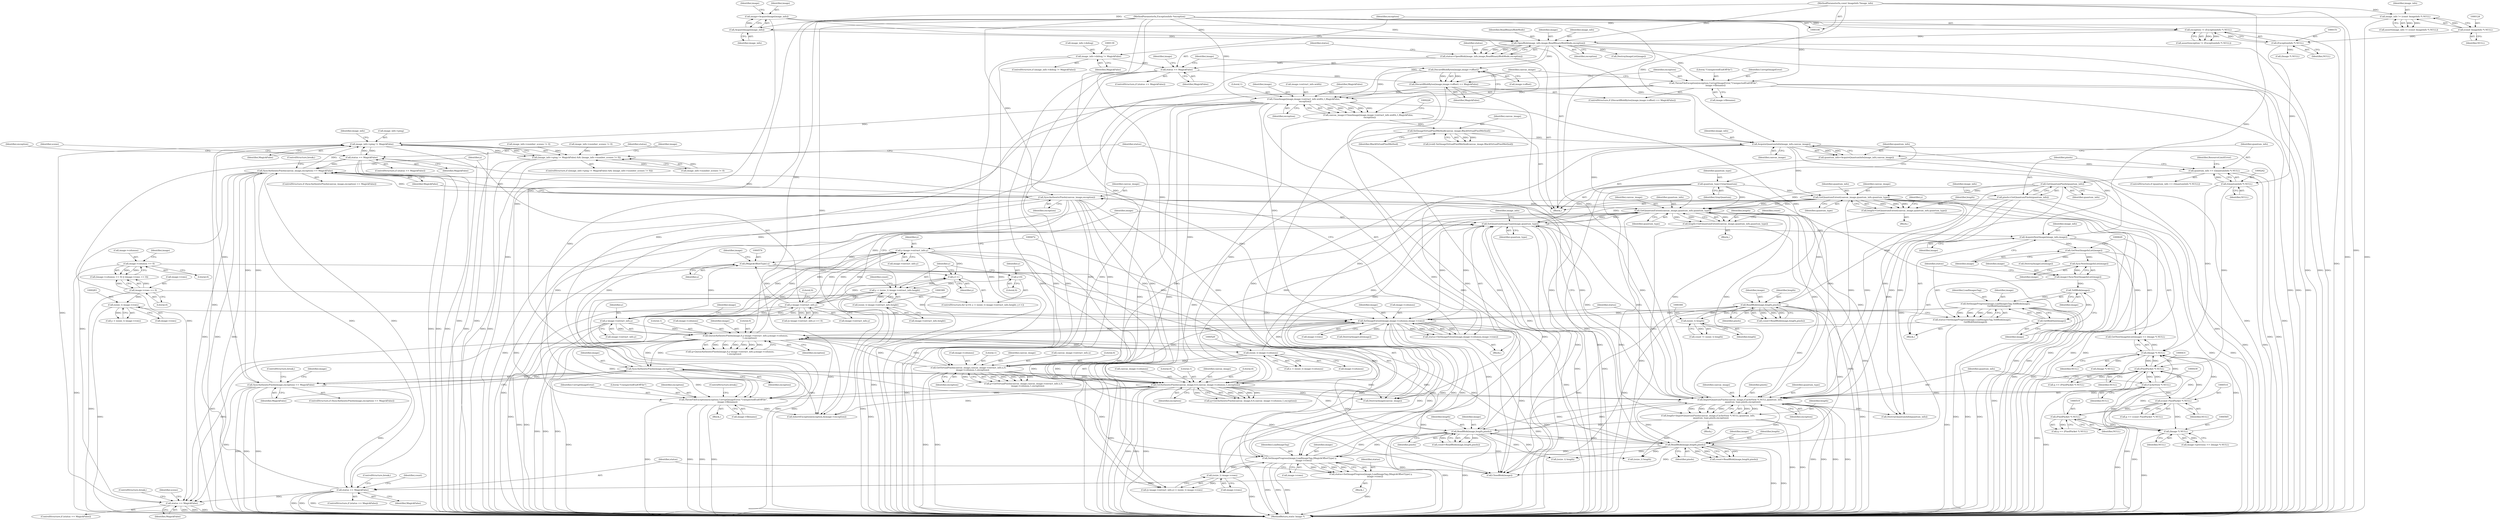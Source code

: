 digraph "0_ImageMagick_f6e9d0d9955e85bdd7540b251cd50d598dacc5e6_49@pointer" {
"1000316" [label="(Call,image_info->ping != MagickFalse)"];
"1000654" [label="(Call,status == MagickFalse)"];
"1000644" [label="(Call,status=SetImageProgress(image,LoadImagesTag,TellBlob(image),\n          GetBlobSize(image)))"];
"1000646" [label="(Call,SetImageProgress(image,LoadImagesTag,TellBlob(image),\n          GetBlobSize(image)))"];
"1000651" [label="(Call,GetBlobSize(image))"];
"1000649" [label="(Call,TellBlob(image))"];
"1000640" [label="(Call,image=SyncNextImageInList(image))"];
"1000642" [label="(Call,SyncNextImageInList(image))"];
"1000626" [label="(Call,GetNextImageInList(image))"];
"1000621" [label="(Call,AcquireNextImage(image_info,image))"];
"1000235" [label="(Call,AcquireQuantumInfo(image_info,canvas_image))"];
"1000180" [label="(Call,OpenBlob(image_info,image,ReadBinaryBlobMode,exception))"];
"1000161" [label="(Call,AcquireImage(image_info))"];
"1000121" [label="(Call,image_info != (const ImageInfo *) NULL)"];
"1000107" [label="(MethodParameterIn,const ImageInfo *image_info)"];
"1000123" [label="(Call,(const ImageInfo *) NULL)"];
"1000159" [label="(Call,image=AcquireImage(image_info))"];
"1000148" [label="(Call,exception != (ExceptionInfo *) NULL)"];
"1000108" [label="(MethodParameterIn,ExceptionInfo *exception)"];
"1000150" [label="(Call,(ExceptionInfo *) NULL)"];
"1000227" [label="(Call,SetImageVirtualPixelMethod(canvas_image,BlackVirtualPixelMethod))"];
"1000213" [label="(Call,canvas_image=CloneImage(image,image->extract_info.width,1,MagickFalse,\n    exception))"];
"1000215" [label="(Call,CloneImage(image,image->extract_info.width,1,MagickFalse,\n    exception))"];
"1000200" [label="(Call,DiscardBlobBytes(image,image->offset))"];
"1000199" [label="(Call,DiscardBlobBytes(image,image->offset) == MagickFalse)"];
"1000186" [label="(Call,status == MagickFalse)"];
"1000178" [label="(Call,status=OpenBlob(image_info,image,ReadBinaryBlobMode,exception))"];
"1000133" [label="(Call,image_info->debug != MagickFalse)"];
"1000206" [label="(Call,ThrowFileException(exception,CorruptImageError,\"UnexpectedEndOfFile\",\n      image->filename))"];
"1000590" [label="(Call,SetQuantumImageType(image,quantum_type))"];
"1000343" [label="(Call,SetImageExtent(image,image->columns,image->rows))"];
"1000292" [label="(Call,ReadBlob(image,length,pixels))"];
"1000299" [label="(Call,(ssize_t) length)"];
"1000270" [label="(Call,length=GetQuantumExtent(canvas_image,quantum_info,quantum_type))"];
"1000272" [label="(Call,GetQuantumExtent(canvas_image,quantum_info,quantum_type))"];
"1000249" [label="(Call,GetQuantumPixels(quantum_info))"];
"1000239" [label="(Call,quantum_info == (QuantumInfo *) NULL)"];
"1000233" [label="(Call,quantum_info=AcquireQuantumInfo(image_info,canvas_image))"];
"1000241" [label="(Call,(QuantumInfo *) NULL)"];
"1000230" [label="(Call,quantum_type=GrayQuantum)"];
"1000247" [label="(Call,pixels=GetQuantumPixels(quantum_info))"];
"1000165" [label="(Call,image->columns == 0)"];
"1000528" [label="(Call,(ssize_t) image->columns)"];
"1000494" [label="(Call,QueueAuthenticPixels(image,0,y-image->extract_info.y,image->columns,\n            1,exception))"];
"1000586" [label="(Call,ReadBlob(image,length,pixels))"];
"1000570" [label="(Call,SetImageProgress(image,LoadImageTag,(MagickOffsetType) y,\n            image->rows))"];
"1000554" [label="(Call,SyncAuthenticPixels(image,exception))"];
"1000378" [label="(Call,ReadBlob(image,length,pixels))"];
"1000370" [label="(Call,length=GetQuantumExtent(canvas_image,quantum_info,quantum_type))"];
"1000372" [label="(Call,GetQuantumExtent(canvas_image,quantum_info,quantum_type))"];
"1000479" [label="(Call,GetVirtualPixels(canvas_image,canvas_image->extract_info.x,0,\n            image->columns,1,exception))"];
"1000447" [label="(Call,SyncAuthenticPixels(canvas_image,exception))"];
"1000436" [label="(Call,ImportQuantumPixels(canvas_image,(CacheView *) NULL,quantum_info,\n        quantum_type,pixels,exception))"];
"1000418" [label="(Call,GetAuthenticPixels(canvas_image,0,0,canvas_image->columns,1,exception))"];
"1000408" [label="(Call,ThrowFileException(exception,CorruptImageError,\"UnexpectedEndOfFile\",\n            image->filename))"];
"1000438" [label="(Call,(CacheView *) NULL)"];
"1000430" [label="(Call,(PixelPacket *) NULL)"];
"1000628" [label="(Call,(Image *) NULL)"];
"1000518" [label="(Call,(PixelPacket *) NULL)"];
"1000513" [label="(Call,(const PixelPacket *) NULL)"];
"1000564" [label="(Call,(Image *) NULL)"];
"1000573" [label="(Call,(MagickOffsetType) y)"];
"1000464" [label="(Call,y-image->extract_info.y)"];
"1000455" [label="(Call,y-image->extract_info.y)"];
"1000386" [label="(Call,y < (ssize_t) image->extract_info.height)"];
"1000395" [label="(Call,y++)"];
"1000497" [label="(Call,y-image->extract_info.y)"];
"1000383" [label="(Call,y=0)"];
"1000388" [label="(Call,(ssize_t) image->extract_info.height)"];
"1000471" [label="(Call,(ssize_t) image->rows)"];
"1000434" [label="(Call,length=ImportQuantumPixels(canvas_image,(CacheView *) NULL,quantum_info,\n        quantum_type,pixels,exception))"];
"1000282" [label="(Call,(ssize_t) image->rows)"];
"1000170" [label="(Call,image->rows == 0)"];
"1000553" [label="(Call,SyncAuthenticPixels(image,exception) == MagickFalse)"];
"1000446" [label="(Call,SyncAuthenticPixels(canvas_image,exception) == MagickFalse)"];
"1000580" [label="(Call,status == MagickFalse)"];
"1000568" [label="(Call,status=SetImageProgress(image,LoadImageTag,(MagickOffsetType) y,\n            image->rows))"];
"1000352" [label="(Call,status == MagickFalse)"];
"1000341" [label="(Call,status=SetImageExtent(image,image->columns,image->rows))"];
"1000316" [label="(Call,image_info->ping != MagickFalse)"];
"1000315" [label="(Call,(image_info->ping != MagickFalse) && (image_info->number_scenes != 0))"];
"1000161" [label="(Call,AcquireImage(image_info))"];
"1000528" [label="(Call,(ssize_t) image->columns)"];
"1000170" [label="(Call,image->rows == 0)"];
"1000504" [label="(Call,image->columns)"];
"1000191" [label="(Identifier,image)"];
"1000560" [label="(Call,image->previous == (Image *) NULL)"];
"1000149" [label="(Identifier,exception)"];
"1000217" [label="(Call,image->extract_info.width)"];
"1000284" [label="(Call,image->rows)"];
"1000581" [label="(Identifier,status)"];
"1000343" [label="(Call,SetImageExtent(image,image->columns,image->rows))"];
"1000641" [label="(Identifier,image)"];
"1000180" [label="(Call,OpenBlob(image_info,image,ReadBinaryBlobMode,exception))"];
"1000397" [label="(Block,)"];
"1000444" [label="(Identifier,exception)"];
"1000297" [label="(Call,count != (ssize_t) length)"];
"1000436" [label="(Call,ImportQuantumPixels(canvas_image,(CacheView *) NULL,quantum_info,\n        quantum_type,pixels,exception))"];
"1000592" [label="(Identifier,quantum_type)"];
"1000409" [label="(Identifier,exception)"];
"1000198" [label="(ControlStructure,if (DiscardBlobBytes(image,image->offset) == MagickFalse))"];
"1000323" [label="(Identifier,image_info)"];
"1000316" [label="(Call,image_info->ping != MagickFalse)"];
"1000650" [label="(Identifier,image)"];
"1000625" [label="(Call,GetNextImageInList(image) == (Image *) NULL)"];
"1000150" [label="(Call,(ExceptionInfo *) NULL)"];
"1000384" [label="(Identifier,y)"];
"1000228" [label="(Identifier,canvas_image)"];
"1000419" [label="(Identifier,canvas_image)"];
"1000265" [label="(Block,)"];
"1000637" [label="(Call,(Image *) NULL)"];
"1000248" [label="(Identifier,pixels)"];
"1000620" [label="(Block,)"];
"1000373" [label="(Identifier,canvas_image)"];
"1000181" [label="(Identifier,image_info)"];
"1000591" [label="(Identifier,image)"];
"1000387" [label="(Identifier,y)"];
"1000507" [label="(Literal,1)"];
"1000645" [label="(Identifier,status)"];
"1000428" [label="(Call,q == (PixelPacket *) NULL)"];
"1000640" [label="(Call,image=SyncNextImageInList(image))"];
"1000375" [label="(Identifier,quantum_type)"];
"1000594" [label="(Call,image_info->number_scenes != 0)"];
"1000147" [label="(Call,assert(exception != (ExceptionInfo *) NULL))"];
"1000299" [label="(Call,(ssize_t) length)"];
"1000420" [label="(Literal,0)"];
"1000511" [label="(Call,p == (const PixelPacket *) NULL)"];
"1000445" [label="(ControlStructure,if (SyncAuthenticPixels(canvas_image,exception) == MagickFalse))"];
"1000237" [label="(Identifier,canvas_image)"];
"1000378" [label="(Call,ReadBlob(image,length,pixels))"];
"1000278" [label="(Identifier,y)"];
"1000570" [label="(Call,SetImageProgress(image,LoadImageTag,(MagickOffsetType) y,\n            image->rows))"];
"1000206" [label="(Call,ThrowFileException(exception,CorruptImageError,\"UnexpectedEndOfFile\",\n      image->filename))"];
"1000121" [label="(Call,image_info != (const ImageInfo *) NULL)"];
"1000479" [label="(Call,GetVirtualPixels(canvas_image,canvas_image->extract_info.x,0,\n            image->columns,1,exception))"];
"1000132" [label="(ControlStructure,if (image_info->debug != MagickFalse))"];
"1000497" [label="(Call,y-image->extract_info.y)"];
"1000572" [label="(Identifier,LoadImageTag)"];
"1000313" [label="(Block,)"];
"1000573" [label="(Call,(MagickOffsetType) y)"];
"1000380" [label="(Identifier,length)"];
"1000369" [label="(Block,)"];
"1000133" [label="(Call,image_info->debug != MagickFalse)"];
"1000491" [label="(Identifier,exception)"];
"1000577" [label="(Identifier,image)"];
"1000213" [label="(Call,canvas_image=CloneImage(image,image->extract_info.width,1,MagickFalse,\n    exception))"];
"1000137" [label="(Identifier,MagickFalse)"];
"1000227" [label="(Call,SetImageVirtualPixelMethod(canvas_image,BlackVirtualPixelMethod))"];
"1000642" [label="(Call,SyncNextImageInList(image))"];
"1000238" [label="(ControlStructure,if (quantum_info == (QuantumInfo *) NULL))"];
"1000381" [label="(Identifier,pixels)"];
"1000426" [label="(Identifier,exception)"];
"1000388" [label="(Call,(ssize_t) image->extract_info.height)"];
"1000448" [label="(Identifier,canvas_image)"];
"1000656" [label="(Identifier,MagickFalse)"];
"1000165" [label="(Call,image->columns == 0)"];
"1000590" [label="(Call,SetQuantumImageType(image,quantum_type))"];
"1000159" [label="(Call,image=AcquireImage(image_info))"];
"1000239" [label="(Call,quantum_info == (QuantumInfo *) NULL)"];
"1000555" [label="(Identifier,image)"];
"1000356" [label="(Call,InheritException(exception,&image->exception))"];
"1000567" [label="(Block,)"];
"1000183" [label="(Identifier,ReadBinaryBlobMode)"];
"1000651" [label="(Call,GetBlobSize(image))"];
"1000270" [label="(Call,length=GetQuantumExtent(canvas_image,quantum_info,quantum_type))"];
"1000495" [label="(Identifier,image)"];
"1000498" [label="(Identifier,y)"];
"1000202" [label="(Call,image->offset)"];
"1000583" [label="(ControlStructure,break;)"];
"1000315" [label="(Call,(image_info->ping != MagickFalse) && (image_info->number_scenes != 0))"];
"1000443" [label="(Identifier,pixels)"];
"1000463" [label="(Call,(y-image->extract_info.y) < (ssize_t) image->rows)"];
"1000354" [label="(Identifier,MagickFalse)"];
"1000216" [label="(Identifier,image)"];
"1000367" [label="(Identifier,scene)"];
"1000562" [label="(Identifier,image)"];
"1000626" [label="(Call,GetNextImageInList(image))"];
"1000623" [label="(Identifier,image)"];
"1000655" [label="(Identifier,status)"];
"1000430" [label="(Call,(PixelPacket *) NULL)"];
"1000617" [label="(Call,(ssize_t) length)"];
"1000376" [label="(Call,count=ReadBlob(image,length,pixels))"];
"1000649" [label="(Call,TellBlob(image))"];
"1000481" [label="(Call,canvas_image->extract_info.x)"];
"1000558" [label="(ControlStructure,break;)"];
"1000314" [label="(ControlStructure,if ((image_info->ping != MagickFalse) && (image_info->number_scenes != 0)))"];
"1000293" [label="(Identifier,image)"];
"1000224" [label="(Identifier,exception)"];
"1000584" [label="(Call,count=ReadBlob(image,length,pixels))"];
"1000486" [label="(Literal,0)"];
"1000435" [label="(Identifier,length)"];
"1000456" [label="(Identifier,y)"];
"1000404" [label="(Call,(ssize_t) length)"];
"1000422" [label="(Call,canvas_image->columns)"];
"1000407" [label="(Block,)"];
"1000207" [label="(Identifier,exception)"];
"1000441" [label="(Identifier,quantum_info)"];
"1000382" [label="(ControlStructure,for (y=0; y < (ssize_t) image->extract_info.height; y++))"];
"1000395" [label="(Call,y++)"];
"1000421" [label="(Literal,0)"];
"1000167" [label="(Identifier,image)"];
"1000440" [label="(Identifier,NULL)"];
"1000188" [label="(Identifier,MagickFalse)"];
"1000345" [label="(Call,image->columns)"];
"1000295" [label="(Identifier,pixels)"];
"1000477" [label="(Call,p=GetVirtualPixels(canvas_image,canvas_image->extract_info.x,0,\n            image->columns,1,exception))"];
"1000622" [label="(Identifier,image_info)"];
"1000415" [label="(ControlStructure,break;)"];
"1000653" [label="(ControlStructure,if (status == MagickFalse))"];
"1000199" [label="(Call,DiscardBlobBytes(image,image->offset) == MagickFalse)"];
"1000192" [label="(Call,DestroyImageList(image))"];
"1000396" [label="(Identifier,y)"];
"1000579" [label="(ControlStructure,if (status == MagickFalse))"];
"1000667" [label="(Call,DestroyQuantumInfo(quantum_info))"];
"1000185" [label="(ControlStructure,if (status == MagickFalse))"];
"1000652" [label="(Identifier,image)"];
"1000646" [label="(Call,SetImageProgress(image,LoadImagesTag,TellBlob(image),\n          GetBlobSize(image)))"];
"1000120" [label="(Call,assert(image_info != (const ImageInfo *) NULL))"];
"1000408" [label="(Call,ThrowFileException(exception,CorruptImageError,\"UnexpectedEndOfFile\",\n            image->filename))"];
"1000403" [label="(Identifier,count)"];
"1000582" [label="(Identifier,MagickFalse)"];
"1000416" [label="(Call,q=GetAuthenticPixels(canvas_image,0,0,canvas_image->columns,1,exception))"];
"1000320" [label="(Identifier,MagickFalse)"];
"1000520" [label="(Identifier,NULL)"];
"1000425" [label="(Literal,1)"];
"1000352" [label="(Call,status == MagickFalse)"];
"1000659" [label="(Identifier,scene)"];
"1000208" [label="(Identifier,CorruptImageError)"];
"1000499" [label="(Call,image->extract_info.y)"];
"1000329" [label="(Identifier,image)"];
"1000171" [label="(Call,image->rows)"];
"1000215" [label="(Call,CloneImage(image,image->extract_info.width,1,MagickFalse,\n    exception))"];
"1000230" [label="(Call,quantum_type=GrayQuantum)"];
"1000290" [label="(Call,count=ReadBlob(image,length,pixels))"];
"1000243" [label="(Identifier,NULL)"];
"1000585" [label="(Identifier,count)"];
"1000247" [label="(Call,pixels=GetQuantumPixels(quantum_info))"];
"1000249" [label="(Call,GetQuantumPixels(quantum_info))"];
"1000166" [label="(Call,image->columns)"];
"1000634" [label="(Call,DestroyImageList(image))"];
"1000492" [label="(Call,q=QueueAuthenticPixels(image,0,y-image->extract_info.y,image->columns,\n            1,exception))"];
"1000174" [label="(Literal,0)"];
"1000568" [label="(Call,status=SetImageProgress(image,LoadImageTag,(MagickOffsetType) y,\n            image->rows))"];
"1000689" [label="(MethodReturn,static Image *)"];
"1000628" [label="(Call,(Image *) NULL)"];
"1000225" [label="(Call,(void) SetImageVirtualPixelMethod(canvas_image,BlackVirtualPixelMethod))"];
"1000125" [label="(Identifier,NULL)"];
"1000552" [label="(ControlStructure,if (SyncAuthenticPixels(image,exception) == MagickFalse))"];
"1000442" [label="(Identifier,quantum_type)"];
"1000160" [label="(Identifier,image)"];
"1000496" [label="(Literal,0)"];
"1000195" [label="(Call,(Image *) NULL)"];
"1000234" [label="(Identifier,quantum_info)"];
"1000342" [label="(Identifier,status)"];
"1000182" [label="(Identifier,image)"];
"1000223" [label="(Identifier,MagickFalse)"];
"1000412" [label="(Call,image->filename)"];
"1000122" [label="(Identifier,image_info)"];
"1000487" [label="(Call,image->columns)"];
"1000490" [label="(Literal,1)"];
"1000351" [label="(ControlStructure,if (status == MagickFalse))"];
"1000179" [label="(Identifier,status)"];
"1000553" [label="(Call,SyncAuthenticPixels(image,exception) == MagickFalse)"];
"1000250" [label="(Identifier,quantum_info)"];
"1000580" [label="(Call,status == MagickFalse)"];
"1000621" [label="(Call,AcquireNextImage(image_info,image))"];
"1000557" [label="(Identifier,MagickFalse)"];
"1000513" [label="(Call,(const PixelPacket *) NULL)"];
"1000434" [label="(Call,length=ImportQuantumPixels(canvas_image,(CacheView *) NULL,quantum_info,\n        quantum_type,pixels,exception))"];
"1000214" [label="(Identifier,canvas_image)"];
"1000280" [label="(Call,y < (ssize_t) image->rows)"];
"1000241" [label="(Call,(QuantumInfo *) NULL)"];
"1000205" [label="(Identifier,MagickFalse)"];
"1000410" [label="(Identifier,CorruptImageError)"];
"1000454" [label="(Call,(y-image->extract_info.y) >= 0)"];
"1000240" [label="(Identifier,quantum_info)"];
"1000383" [label="(Call,y=0)"];
"1000530" [label="(Call,image->columns)"];
"1000109" [label="(Block,)"];
"1000187" [label="(Identifier,status)"];
"1000588" [label="(Identifier,length)"];
"1000148" [label="(Call,exception != (ExceptionInfo *) NULL)"];
"1000162" [label="(Identifier,image_info)"];
"1000184" [label="(Identifier,exception)"];
"1000437" [label="(Identifier,canvas_image)"];
"1000231" [label="(Identifier,quantum_type)"];
"1000596" [label="(Identifier,image_info)"];
"1000169" [label="(Literal,0)"];
"1000508" [label="(Identifier,exception)"];
"1000374" [label="(Identifier,quantum_info)"];
"1000233" [label="(Call,quantum_info=AcquireQuantumInfo(image_info,canvas_image))"];
"1000341" [label="(Call,status=SetImageExtent(image,image->columns,image->rows))"];
"1000301" [label="(Identifier,length)"];
"1000630" [label="(Identifier,NULL)"];
"1000455" [label="(Call,y-image->extract_info.y)"];
"1000450" [label="(Identifier,MagickFalse)"];
"1000451" [label="(ControlStructure,break;)"];
"1000473" [label="(Call,image->rows)"];
"1000321" [label="(Call,image_info->number_scenes != 0)"];
"1000282" [label="(Call,(ssize_t) image->rows)"];
"1000587" [label="(Identifier,image)"];
"1000294" [label="(Identifier,length)"];
"1000526" [label="(Call,x < (ssize_t) image->columns)"];
"1000566" [label="(Identifier,NULL)"];
"1000449" [label="(Identifier,exception)"];
"1000575" [label="(Identifier,y)"];
"1000471" [label="(Call,(ssize_t) image->rows)"];
"1000418" [label="(Call,GetAuthenticPixels(canvas_image,0,0,canvas_image->columns,1,exception))"];
"1000235" [label="(Call,AcquireQuantumInfo(image_info,canvas_image))"];
"1000186" [label="(Call,status == MagickFalse)"];
"1000107" [label="(MethodParameterIn,const ImageInfo *image_info)"];
"1000274" [label="(Identifier,quantum_info)"];
"1000232" [label="(Identifier,GrayQuantum)"];
"1000576" [label="(Call,image->rows)"];
"1000438" [label="(Call,(CacheView *) NULL)"];
"1000654" [label="(Call,status == MagickFalse)"];
"1000164" [label="(Call,(image->columns == 0) || (image->rows == 0))"];
"1000556" [label="(Identifier,exception)"];
"1000348" [label="(Call,image->rows)"];
"1000210" [label="(Call,image->filename)"];
"1000275" [label="(Identifier,quantum_type)"];
"1000229" [label="(Identifier,BlackVirtualPixelMethod)"];
"1000494" [label="(Call,QueueAuthenticPixels(image,0,y-image->extract_info.y,image->columns,\n            1,exception))"];
"1000554" [label="(Call,SyncAuthenticPixels(image,exception))"];
"1000273" [label="(Identifier,canvas_image)"];
"1000254" [label="(Identifier,image_info)"];
"1000357" [label="(Identifier,exception)"];
"1000201" [label="(Identifier,image)"];
"1000684" [label="(Call,CloseBlob(image))"];
"1000627" [label="(Identifier,image)"];
"1000446" [label="(Call,SyncAuthenticPixels(canvas_image,exception) == MagickFalse)"];
"1000657" [label="(ControlStructure,break;)"];
"1000586" [label="(Call,ReadBlob(image,length,pixels))"];
"1000465" [label="(Identifier,y)"];
"1000245" [label="(Identifier,ResourceLimitError)"];
"1000236" [label="(Identifier,image_info)"];
"1000372" [label="(Call,GetQuantumExtent(canvas_image,quantum_info,quantum_type))"];
"1000123" [label="(Call,(const ImageInfo *) NULL)"];
"1000647" [label="(Identifier,image)"];
"1000272" [label="(Call,GetQuantumExtent(canvas_image,quantum_info,quantum_type))"];
"1000271" [label="(Identifier,length)"];
"1000644" [label="(Call,status=SetImageProgress(image,LoadImagesTag,TellBlob(image),\n          GetBlobSize(image)))"];
"1000516" [label="(Call,q == (PixelPacket *) NULL)"];
"1000462" [label="(Literal,0)"];
"1000390" [label="(Call,image->extract_info.height)"];
"1000353" [label="(Identifier,status)"];
"1000200" [label="(Call,DiscardBlobBytes(image,image->offset))"];
"1000152" [label="(Identifier,NULL)"];
"1000317" [label="(Call,image_info->ping)"];
"1000643" [label="(Identifier,image)"];
"1000505" [label="(Identifier,image)"];
"1000209" [label="(Literal,\"UnexpectedEndOfFile\")"];
"1000457" [label="(Call,image->extract_info.y)"];
"1000680" [label="(Call,DestroyImage(canvas_image))"];
"1000464" [label="(Call,y-image->extract_info.y)"];
"1000370" [label="(Call,length=GetQuantumExtent(canvas_image,quantum_info,quantum_type))"];
"1000371" [label="(Identifier,length)"];
"1000363" [label="(Call,DestroyImageList(image))"];
"1000292" [label="(Call,ReadBlob(image,length,pixels))"];
"1000385" [label="(Literal,0)"];
"1000344" [label="(Identifier,image)"];
"1000377" [label="(Identifier,count)"];
"1000466" [label="(Call,image->extract_info.y)"];
"1000178" [label="(Call,status=OpenBlob(image_info,image,ReadBinaryBlobMode,exception))"];
"1000411" [label="(Literal,\"UnexpectedEndOfFile\")"];
"1000386" [label="(Call,y < (ssize_t) image->extract_info.height)"];
"1000252" [label="(Call,image_info->number_scenes != 0)"];
"1000447" [label="(Call,SyncAuthenticPixels(canvas_image,exception))"];
"1000108" [label="(MethodParameterIn,ExceptionInfo *exception)"];
"1000518" [label="(Call,(PixelPacket *) NULL)"];
"1000648" [label="(Identifier,LoadImagesTag)"];
"1000134" [label="(Call,image_info->debug)"];
"1000480" [label="(Identifier,canvas_image)"];
"1000564" [label="(Call,(Image *) NULL)"];
"1000379" [label="(Identifier,image)"];
"1000432" [label="(Identifier,NULL)"];
"1000569" [label="(Identifier,status)"];
"1000515" [label="(Identifier,NULL)"];
"1000589" [label="(Identifier,pixels)"];
"1000571" [label="(Identifier,image)"];
"1000172" [label="(Identifier,image)"];
"1000222" [label="(Literal,1)"];
"1000316" -> "1000315"  [label="AST: "];
"1000316" -> "1000320"  [label="CFG: "];
"1000317" -> "1000316"  [label="AST: "];
"1000320" -> "1000316"  [label="AST: "];
"1000323" -> "1000316"  [label="CFG: "];
"1000315" -> "1000316"  [label="CFG: "];
"1000316" -> "1000689"  [label="DDG: "];
"1000316" -> "1000689"  [label="DDG: "];
"1000316" -> "1000315"  [label="DDG: "];
"1000316" -> "1000315"  [label="DDG: "];
"1000654" -> "1000316"  [label="DDG: "];
"1000215" -> "1000316"  [label="DDG: "];
"1000553" -> "1000316"  [label="DDG: "];
"1000446" -> "1000316"  [label="DDG: "];
"1000580" -> "1000316"  [label="DDG: "];
"1000352" -> "1000316"  [label="DDG: "];
"1000316" -> "1000352"  [label="DDG: "];
"1000654" -> "1000653"  [label="AST: "];
"1000654" -> "1000656"  [label="CFG: "];
"1000655" -> "1000654"  [label="AST: "];
"1000656" -> "1000654"  [label="AST: "];
"1000657" -> "1000654"  [label="CFG: "];
"1000659" -> "1000654"  [label="CFG: "];
"1000654" -> "1000689"  [label="DDG: "];
"1000654" -> "1000689"  [label="DDG: "];
"1000654" -> "1000689"  [label="DDG: "];
"1000644" -> "1000654"  [label="DDG: "];
"1000553" -> "1000654"  [label="DDG: "];
"1000446" -> "1000654"  [label="DDG: "];
"1000580" -> "1000654"  [label="DDG: "];
"1000352" -> "1000654"  [label="DDG: "];
"1000644" -> "1000620"  [label="AST: "];
"1000644" -> "1000646"  [label="CFG: "];
"1000645" -> "1000644"  [label="AST: "];
"1000646" -> "1000644"  [label="AST: "];
"1000655" -> "1000644"  [label="CFG: "];
"1000644" -> "1000689"  [label="DDG: "];
"1000646" -> "1000644"  [label="DDG: "];
"1000646" -> "1000644"  [label="DDG: "];
"1000646" -> "1000644"  [label="DDG: "];
"1000646" -> "1000644"  [label="DDG: "];
"1000646" -> "1000651"  [label="CFG: "];
"1000647" -> "1000646"  [label="AST: "];
"1000648" -> "1000646"  [label="AST: "];
"1000649" -> "1000646"  [label="AST: "];
"1000651" -> "1000646"  [label="AST: "];
"1000646" -> "1000689"  [label="DDG: "];
"1000646" -> "1000689"  [label="DDG: "];
"1000646" -> "1000689"  [label="DDG: "];
"1000646" -> "1000343"  [label="DDG: "];
"1000651" -> "1000646"  [label="DDG: "];
"1000649" -> "1000646"  [label="DDG: "];
"1000646" -> "1000684"  [label="DDG: "];
"1000651" -> "1000652"  [label="CFG: "];
"1000652" -> "1000651"  [label="AST: "];
"1000649" -> "1000651"  [label="DDG: "];
"1000649" -> "1000650"  [label="CFG: "];
"1000650" -> "1000649"  [label="AST: "];
"1000652" -> "1000649"  [label="CFG: "];
"1000640" -> "1000649"  [label="DDG: "];
"1000640" -> "1000620"  [label="AST: "];
"1000640" -> "1000642"  [label="CFG: "];
"1000641" -> "1000640"  [label="AST: "];
"1000642" -> "1000640"  [label="AST: "];
"1000645" -> "1000640"  [label="CFG: "];
"1000640" -> "1000689"  [label="DDG: "];
"1000642" -> "1000640"  [label="DDG: "];
"1000642" -> "1000643"  [label="CFG: "];
"1000643" -> "1000642"  [label="AST: "];
"1000626" -> "1000642"  [label="DDG: "];
"1000626" -> "1000625"  [label="AST: "];
"1000626" -> "1000627"  [label="CFG: "];
"1000627" -> "1000626"  [label="AST: "];
"1000629" -> "1000626"  [label="CFG: "];
"1000626" -> "1000625"  [label="DDG: "];
"1000621" -> "1000626"  [label="DDG: "];
"1000626" -> "1000634"  [label="DDG: "];
"1000621" -> "1000620"  [label="AST: "];
"1000621" -> "1000623"  [label="CFG: "];
"1000622" -> "1000621"  [label="AST: "];
"1000623" -> "1000621"  [label="AST: "];
"1000627" -> "1000621"  [label="CFG: "];
"1000621" -> "1000689"  [label="DDG: "];
"1000621" -> "1000689"  [label="DDG: "];
"1000235" -> "1000621"  [label="DDG: "];
"1000107" -> "1000621"  [label="DDG: "];
"1000590" -> "1000621"  [label="DDG: "];
"1000235" -> "1000233"  [label="AST: "];
"1000235" -> "1000237"  [label="CFG: "];
"1000236" -> "1000235"  [label="AST: "];
"1000237" -> "1000235"  [label="AST: "];
"1000233" -> "1000235"  [label="CFG: "];
"1000235" -> "1000689"  [label="DDG: "];
"1000235" -> "1000689"  [label="DDG: "];
"1000235" -> "1000233"  [label="DDG: "];
"1000235" -> "1000233"  [label="DDG: "];
"1000180" -> "1000235"  [label="DDG: "];
"1000107" -> "1000235"  [label="DDG: "];
"1000227" -> "1000235"  [label="DDG: "];
"1000235" -> "1000272"  [label="DDG: "];
"1000235" -> "1000372"  [label="DDG: "];
"1000235" -> "1000418"  [label="DDG: "];
"1000235" -> "1000680"  [label="DDG: "];
"1000180" -> "1000178"  [label="AST: "];
"1000180" -> "1000184"  [label="CFG: "];
"1000181" -> "1000180"  [label="AST: "];
"1000182" -> "1000180"  [label="AST: "];
"1000183" -> "1000180"  [label="AST: "];
"1000184" -> "1000180"  [label="AST: "];
"1000178" -> "1000180"  [label="CFG: "];
"1000180" -> "1000689"  [label="DDG: "];
"1000180" -> "1000689"  [label="DDG: "];
"1000180" -> "1000689"  [label="DDG: "];
"1000180" -> "1000178"  [label="DDG: "];
"1000180" -> "1000178"  [label="DDG: "];
"1000180" -> "1000178"  [label="DDG: "];
"1000180" -> "1000178"  [label="DDG: "];
"1000161" -> "1000180"  [label="DDG: "];
"1000107" -> "1000180"  [label="DDG: "];
"1000159" -> "1000180"  [label="DDG: "];
"1000148" -> "1000180"  [label="DDG: "];
"1000108" -> "1000180"  [label="DDG: "];
"1000180" -> "1000192"  [label="DDG: "];
"1000180" -> "1000200"  [label="DDG: "];
"1000180" -> "1000206"  [label="DDG: "];
"1000180" -> "1000215"  [label="DDG: "];
"1000161" -> "1000159"  [label="AST: "];
"1000161" -> "1000162"  [label="CFG: "];
"1000162" -> "1000161"  [label="AST: "];
"1000159" -> "1000161"  [label="CFG: "];
"1000161" -> "1000159"  [label="DDG: "];
"1000121" -> "1000161"  [label="DDG: "];
"1000107" -> "1000161"  [label="DDG: "];
"1000121" -> "1000120"  [label="AST: "];
"1000121" -> "1000123"  [label="CFG: "];
"1000122" -> "1000121"  [label="AST: "];
"1000123" -> "1000121"  [label="AST: "];
"1000120" -> "1000121"  [label="CFG: "];
"1000121" -> "1000689"  [label="DDG: "];
"1000121" -> "1000120"  [label="DDG: "];
"1000121" -> "1000120"  [label="DDG: "];
"1000107" -> "1000121"  [label="DDG: "];
"1000123" -> "1000121"  [label="DDG: "];
"1000107" -> "1000106"  [label="AST: "];
"1000107" -> "1000689"  [label="DDG: "];
"1000123" -> "1000125"  [label="CFG: "];
"1000124" -> "1000123"  [label="AST: "];
"1000125" -> "1000123"  [label="AST: "];
"1000123" -> "1000150"  [label="DDG: "];
"1000159" -> "1000109"  [label="AST: "];
"1000160" -> "1000159"  [label="AST: "];
"1000167" -> "1000159"  [label="CFG: "];
"1000159" -> "1000689"  [label="DDG: "];
"1000148" -> "1000147"  [label="AST: "];
"1000148" -> "1000150"  [label="CFG: "];
"1000149" -> "1000148"  [label="AST: "];
"1000150" -> "1000148"  [label="AST: "];
"1000147" -> "1000148"  [label="CFG: "];
"1000148" -> "1000689"  [label="DDG: "];
"1000148" -> "1000147"  [label="DDG: "];
"1000148" -> "1000147"  [label="DDG: "];
"1000108" -> "1000148"  [label="DDG: "];
"1000150" -> "1000148"  [label="DDG: "];
"1000108" -> "1000106"  [label="AST: "];
"1000108" -> "1000689"  [label="DDG: "];
"1000108" -> "1000206"  [label="DDG: "];
"1000108" -> "1000215"  [label="DDG: "];
"1000108" -> "1000356"  [label="DDG: "];
"1000108" -> "1000408"  [label="DDG: "];
"1000108" -> "1000418"  [label="DDG: "];
"1000108" -> "1000436"  [label="DDG: "];
"1000108" -> "1000447"  [label="DDG: "];
"1000108" -> "1000479"  [label="DDG: "];
"1000108" -> "1000494"  [label="DDG: "];
"1000108" -> "1000554"  [label="DDG: "];
"1000150" -> "1000152"  [label="CFG: "];
"1000151" -> "1000150"  [label="AST: "];
"1000152" -> "1000150"  [label="AST: "];
"1000150" -> "1000195"  [label="DDG: "];
"1000150" -> "1000241"  [label="DDG: "];
"1000227" -> "1000225"  [label="AST: "];
"1000227" -> "1000229"  [label="CFG: "];
"1000228" -> "1000227"  [label="AST: "];
"1000229" -> "1000227"  [label="AST: "];
"1000225" -> "1000227"  [label="CFG: "];
"1000227" -> "1000689"  [label="DDG: "];
"1000227" -> "1000225"  [label="DDG: "];
"1000227" -> "1000225"  [label="DDG: "];
"1000213" -> "1000227"  [label="DDG: "];
"1000213" -> "1000109"  [label="AST: "];
"1000213" -> "1000215"  [label="CFG: "];
"1000214" -> "1000213"  [label="AST: "];
"1000215" -> "1000213"  [label="AST: "];
"1000226" -> "1000213"  [label="CFG: "];
"1000213" -> "1000689"  [label="DDG: "];
"1000215" -> "1000213"  [label="DDG: "];
"1000215" -> "1000213"  [label="DDG: "];
"1000215" -> "1000213"  [label="DDG: "];
"1000215" -> "1000213"  [label="DDG: "];
"1000215" -> "1000213"  [label="DDG: "];
"1000215" -> "1000224"  [label="CFG: "];
"1000216" -> "1000215"  [label="AST: "];
"1000217" -> "1000215"  [label="AST: "];
"1000222" -> "1000215"  [label="AST: "];
"1000223" -> "1000215"  [label="AST: "];
"1000224" -> "1000215"  [label="AST: "];
"1000215" -> "1000689"  [label="DDG: "];
"1000215" -> "1000689"  [label="DDG: "];
"1000200" -> "1000215"  [label="DDG: "];
"1000199" -> "1000215"  [label="DDG: "];
"1000206" -> "1000215"  [label="DDG: "];
"1000215" -> "1000292"  [label="DDG: "];
"1000215" -> "1000343"  [label="DDG: "];
"1000215" -> "1000356"  [label="DDG: "];
"1000215" -> "1000408"  [label="DDG: "];
"1000215" -> "1000418"  [label="DDG: "];
"1000215" -> "1000684"  [label="DDG: "];
"1000200" -> "1000199"  [label="AST: "];
"1000200" -> "1000202"  [label="CFG: "];
"1000201" -> "1000200"  [label="AST: "];
"1000202" -> "1000200"  [label="AST: "];
"1000205" -> "1000200"  [label="CFG: "];
"1000200" -> "1000689"  [label="DDG: "];
"1000200" -> "1000199"  [label="DDG: "];
"1000200" -> "1000199"  [label="DDG: "];
"1000199" -> "1000198"  [label="AST: "];
"1000199" -> "1000205"  [label="CFG: "];
"1000205" -> "1000199"  [label="AST: "];
"1000207" -> "1000199"  [label="CFG: "];
"1000214" -> "1000199"  [label="CFG: "];
"1000199" -> "1000689"  [label="DDG: "];
"1000199" -> "1000689"  [label="DDG: "];
"1000186" -> "1000199"  [label="DDG: "];
"1000186" -> "1000185"  [label="AST: "];
"1000186" -> "1000188"  [label="CFG: "];
"1000187" -> "1000186"  [label="AST: "];
"1000188" -> "1000186"  [label="AST: "];
"1000191" -> "1000186"  [label="CFG: "];
"1000201" -> "1000186"  [label="CFG: "];
"1000186" -> "1000689"  [label="DDG: "];
"1000186" -> "1000689"  [label="DDG: "];
"1000186" -> "1000689"  [label="DDG: "];
"1000178" -> "1000186"  [label="DDG: "];
"1000133" -> "1000186"  [label="DDG: "];
"1000178" -> "1000109"  [label="AST: "];
"1000179" -> "1000178"  [label="AST: "];
"1000187" -> "1000178"  [label="CFG: "];
"1000178" -> "1000689"  [label="DDG: "];
"1000133" -> "1000132"  [label="AST: "];
"1000133" -> "1000137"  [label="CFG: "];
"1000134" -> "1000133"  [label="AST: "];
"1000137" -> "1000133"  [label="AST: "];
"1000139" -> "1000133"  [label="CFG: "];
"1000149" -> "1000133"  [label="CFG: "];
"1000133" -> "1000689"  [label="DDG: "];
"1000133" -> "1000689"  [label="DDG: "];
"1000206" -> "1000198"  [label="AST: "];
"1000206" -> "1000210"  [label="CFG: "];
"1000207" -> "1000206"  [label="AST: "];
"1000208" -> "1000206"  [label="AST: "];
"1000209" -> "1000206"  [label="AST: "];
"1000210" -> "1000206"  [label="AST: "];
"1000214" -> "1000206"  [label="CFG: "];
"1000206" -> "1000689"  [label="DDG: "];
"1000206" -> "1000689"  [label="DDG: "];
"1000206" -> "1000689"  [label="DDG: "];
"1000206" -> "1000408"  [label="DDG: "];
"1000206" -> "1000408"  [label="DDG: "];
"1000590" -> "1000313"  [label="AST: "];
"1000590" -> "1000592"  [label="CFG: "];
"1000591" -> "1000590"  [label="AST: "];
"1000592" -> "1000590"  [label="AST: "];
"1000596" -> "1000590"  [label="CFG: "];
"1000590" -> "1000689"  [label="DDG: "];
"1000590" -> "1000689"  [label="DDG: "];
"1000590" -> "1000343"  [label="DDG: "];
"1000590" -> "1000372"  [label="DDG: "];
"1000590" -> "1000436"  [label="DDG: "];
"1000343" -> "1000590"  [label="DDG: "];
"1000570" -> "1000590"  [label="DDG: "];
"1000554" -> "1000590"  [label="DDG: "];
"1000586" -> "1000590"  [label="DDG: "];
"1000494" -> "1000590"  [label="DDG: "];
"1000378" -> "1000590"  [label="DDG: "];
"1000436" -> "1000590"  [label="DDG: "];
"1000372" -> "1000590"  [label="DDG: "];
"1000272" -> "1000590"  [label="DDG: "];
"1000230" -> "1000590"  [label="DDG: "];
"1000590" -> "1000684"  [label="DDG: "];
"1000343" -> "1000341"  [label="AST: "];
"1000343" -> "1000348"  [label="CFG: "];
"1000344" -> "1000343"  [label="AST: "];
"1000345" -> "1000343"  [label="AST: "];
"1000348" -> "1000343"  [label="AST: "];
"1000341" -> "1000343"  [label="CFG: "];
"1000343" -> "1000689"  [label="DDG: "];
"1000343" -> "1000689"  [label="DDG: "];
"1000343" -> "1000341"  [label="DDG: "];
"1000343" -> "1000341"  [label="DDG: "];
"1000343" -> "1000341"  [label="DDG: "];
"1000292" -> "1000343"  [label="DDG: "];
"1000165" -> "1000343"  [label="DDG: "];
"1000528" -> "1000343"  [label="DDG: "];
"1000494" -> "1000343"  [label="DDG: "];
"1000282" -> "1000343"  [label="DDG: "];
"1000471" -> "1000343"  [label="DDG: "];
"1000570" -> "1000343"  [label="DDG: "];
"1000170" -> "1000343"  [label="DDG: "];
"1000343" -> "1000363"  [label="DDG: "];
"1000343" -> "1000378"  [label="DDG: "];
"1000343" -> "1000471"  [label="DDG: "];
"1000343" -> "1000479"  [label="DDG: "];
"1000343" -> "1000494"  [label="DDG: "];
"1000343" -> "1000570"  [label="DDG: "];
"1000343" -> "1000570"  [label="DDG: "];
"1000343" -> "1000586"  [label="DDG: "];
"1000343" -> "1000684"  [label="DDG: "];
"1000292" -> "1000290"  [label="AST: "];
"1000292" -> "1000295"  [label="CFG: "];
"1000293" -> "1000292"  [label="AST: "];
"1000294" -> "1000292"  [label="AST: "];
"1000295" -> "1000292"  [label="AST: "];
"1000290" -> "1000292"  [label="CFG: "];
"1000292" -> "1000689"  [label="DDG: "];
"1000292" -> "1000290"  [label="DDG: "];
"1000292" -> "1000290"  [label="DDG: "];
"1000292" -> "1000290"  [label="DDG: "];
"1000299" -> "1000292"  [label="DDG: "];
"1000270" -> "1000292"  [label="DDG: "];
"1000247" -> "1000292"  [label="DDG: "];
"1000292" -> "1000299"  [label="DDG: "];
"1000292" -> "1000378"  [label="DDG: "];
"1000292" -> "1000436"  [label="DDG: "];
"1000292" -> "1000684"  [label="DDG: "];
"1000299" -> "1000297"  [label="AST: "];
"1000299" -> "1000301"  [label="CFG: "];
"1000300" -> "1000299"  [label="AST: "];
"1000301" -> "1000299"  [label="AST: "];
"1000297" -> "1000299"  [label="CFG: "];
"1000299" -> "1000297"  [label="DDG: "];
"1000270" -> "1000265"  [label="AST: "];
"1000270" -> "1000272"  [label="CFG: "];
"1000271" -> "1000270"  [label="AST: "];
"1000272" -> "1000270"  [label="AST: "];
"1000278" -> "1000270"  [label="CFG: "];
"1000270" -> "1000689"  [label="DDG: "];
"1000272" -> "1000270"  [label="DDG: "];
"1000272" -> "1000270"  [label="DDG: "];
"1000272" -> "1000270"  [label="DDG: "];
"1000272" -> "1000275"  [label="CFG: "];
"1000273" -> "1000272"  [label="AST: "];
"1000274" -> "1000272"  [label="AST: "];
"1000275" -> "1000272"  [label="AST: "];
"1000272" -> "1000689"  [label="DDG: "];
"1000272" -> "1000689"  [label="DDG: "];
"1000272" -> "1000689"  [label="DDG: "];
"1000249" -> "1000272"  [label="DDG: "];
"1000230" -> "1000272"  [label="DDG: "];
"1000272" -> "1000372"  [label="DDG: "];
"1000272" -> "1000372"  [label="DDG: "];
"1000272" -> "1000372"  [label="DDG: "];
"1000272" -> "1000418"  [label="DDG: "];
"1000272" -> "1000436"  [label="DDG: "];
"1000272" -> "1000436"  [label="DDG: "];
"1000272" -> "1000667"  [label="DDG: "];
"1000272" -> "1000680"  [label="DDG: "];
"1000249" -> "1000247"  [label="AST: "];
"1000249" -> "1000250"  [label="CFG: "];
"1000250" -> "1000249"  [label="AST: "];
"1000247" -> "1000249"  [label="CFG: "];
"1000249" -> "1000689"  [label="DDG: "];
"1000249" -> "1000247"  [label="DDG: "];
"1000239" -> "1000249"  [label="DDG: "];
"1000249" -> "1000372"  [label="DDG: "];
"1000249" -> "1000436"  [label="DDG: "];
"1000249" -> "1000667"  [label="DDG: "];
"1000239" -> "1000238"  [label="AST: "];
"1000239" -> "1000241"  [label="CFG: "];
"1000240" -> "1000239"  [label="AST: "];
"1000241" -> "1000239"  [label="AST: "];
"1000245" -> "1000239"  [label="CFG: "];
"1000248" -> "1000239"  [label="CFG: "];
"1000239" -> "1000689"  [label="DDG: "];
"1000239" -> "1000689"  [label="DDG: "];
"1000233" -> "1000239"  [label="DDG: "];
"1000241" -> "1000239"  [label="DDG: "];
"1000233" -> "1000109"  [label="AST: "];
"1000234" -> "1000233"  [label="AST: "];
"1000240" -> "1000233"  [label="CFG: "];
"1000233" -> "1000689"  [label="DDG: "];
"1000241" -> "1000243"  [label="CFG: "];
"1000242" -> "1000241"  [label="AST: "];
"1000243" -> "1000241"  [label="AST: "];
"1000241" -> "1000689"  [label="DDG: "];
"1000241" -> "1000430"  [label="DDG: "];
"1000241" -> "1000628"  [label="DDG: "];
"1000230" -> "1000109"  [label="AST: "];
"1000230" -> "1000232"  [label="CFG: "];
"1000231" -> "1000230"  [label="AST: "];
"1000232" -> "1000230"  [label="AST: "];
"1000234" -> "1000230"  [label="CFG: "];
"1000230" -> "1000689"  [label="DDG: "];
"1000230" -> "1000689"  [label="DDG: "];
"1000230" -> "1000372"  [label="DDG: "];
"1000230" -> "1000436"  [label="DDG: "];
"1000247" -> "1000109"  [label="AST: "];
"1000248" -> "1000247"  [label="AST: "];
"1000254" -> "1000247"  [label="CFG: "];
"1000247" -> "1000689"  [label="DDG: "];
"1000247" -> "1000689"  [label="DDG: "];
"1000247" -> "1000378"  [label="DDG: "];
"1000247" -> "1000436"  [label="DDG: "];
"1000165" -> "1000164"  [label="AST: "];
"1000165" -> "1000169"  [label="CFG: "];
"1000166" -> "1000165"  [label="AST: "];
"1000169" -> "1000165"  [label="AST: "];
"1000172" -> "1000165"  [label="CFG: "];
"1000164" -> "1000165"  [label="CFG: "];
"1000165" -> "1000689"  [label="DDG: "];
"1000165" -> "1000164"  [label="DDG: "];
"1000165" -> "1000164"  [label="DDG: "];
"1000528" -> "1000526"  [label="AST: "];
"1000528" -> "1000530"  [label="CFG: "];
"1000529" -> "1000528"  [label="AST: "];
"1000530" -> "1000528"  [label="AST: "];
"1000526" -> "1000528"  [label="CFG: "];
"1000528" -> "1000689"  [label="DDG: "];
"1000528" -> "1000479"  [label="DDG: "];
"1000528" -> "1000526"  [label="DDG: "];
"1000494" -> "1000528"  [label="DDG: "];
"1000494" -> "1000492"  [label="AST: "];
"1000494" -> "1000508"  [label="CFG: "];
"1000495" -> "1000494"  [label="AST: "];
"1000496" -> "1000494"  [label="AST: "];
"1000497" -> "1000494"  [label="AST: "];
"1000504" -> "1000494"  [label="AST: "];
"1000507" -> "1000494"  [label="AST: "];
"1000508" -> "1000494"  [label="AST: "];
"1000492" -> "1000494"  [label="CFG: "];
"1000494" -> "1000689"  [label="DDG: "];
"1000494" -> "1000689"  [label="DDG: "];
"1000494" -> "1000689"  [label="DDG: "];
"1000494" -> "1000356"  [label="DDG: "];
"1000494" -> "1000408"  [label="DDG: "];
"1000494" -> "1000418"  [label="DDG: "];
"1000494" -> "1000492"  [label="DDG: "];
"1000494" -> "1000492"  [label="DDG: "];
"1000494" -> "1000492"  [label="DDG: "];
"1000494" -> "1000492"  [label="DDG: "];
"1000494" -> "1000492"  [label="DDG: "];
"1000494" -> "1000492"  [label="DDG: "];
"1000586" -> "1000494"  [label="DDG: "];
"1000378" -> "1000494"  [label="DDG: "];
"1000497" -> "1000494"  [label="DDG: "];
"1000497" -> "1000494"  [label="DDG: "];
"1000479" -> "1000494"  [label="DDG: "];
"1000479" -> "1000494"  [label="DDG: "];
"1000494" -> "1000554"  [label="DDG: "];
"1000494" -> "1000554"  [label="DDG: "];
"1000494" -> "1000684"  [label="DDG: "];
"1000586" -> "1000584"  [label="AST: "];
"1000586" -> "1000589"  [label="CFG: "];
"1000587" -> "1000586"  [label="AST: "];
"1000588" -> "1000586"  [label="AST: "];
"1000589" -> "1000586"  [label="AST: "];
"1000584" -> "1000586"  [label="CFG: "];
"1000586" -> "1000689"  [label="DDG: "];
"1000586" -> "1000689"  [label="DDG: "];
"1000586" -> "1000378"  [label="DDG: "];
"1000586" -> "1000404"  [label="DDG: "];
"1000586" -> "1000436"  [label="DDG: "];
"1000586" -> "1000570"  [label="DDG: "];
"1000586" -> "1000584"  [label="DDG: "];
"1000586" -> "1000584"  [label="DDG: "];
"1000586" -> "1000584"  [label="DDG: "];
"1000570" -> "1000586"  [label="DDG: "];
"1000554" -> "1000586"  [label="DDG: "];
"1000378" -> "1000586"  [label="DDG: "];
"1000434" -> "1000586"  [label="DDG: "];
"1000436" -> "1000586"  [label="DDG: "];
"1000586" -> "1000617"  [label="DDG: "];
"1000586" -> "1000684"  [label="DDG: "];
"1000570" -> "1000568"  [label="AST: "];
"1000570" -> "1000576"  [label="CFG: "];
"1000571" -> "1000570"  [label="AST: "];
"1000572" -> "1000570"  [label="AST: "];
"1000573" -> "1000570"  [label="AST: "];
"1000576" -> "1000570"  [label="AST: "];
"1000568" -> "1000570"  [label="CFG: "];
"1000570" -> "1000689"  [label="DDG: "];
"1000570" -> "1000689"  [label="DDG: "];
"1000570" -> "1000689"  [label="DDG: "];
"1000570" -> "1000471"  [label="DDG: "];
"1000570" -> "1000568"  [label="DDG: "];
"1000570" -> "1000568"  [label="DDG: "];
"1000570" -> "1000568"  [label="DDG: "];
"1000570" -> "1000568"  [label="DDG: "];
"1000554" -> "1000570"  [label="DDG: "];
"1000378" -> "1000570"  [label="DDG: "];
"1000573" -> "1000570"  [label="DDG: "];
"1000471" -> "1000570"  [label="DDG: "];
"1000570" -> "1000684"  [label="DDG: "];
"1000554" -> "1000553"  [label="AST: "];
"1000554" -> "1000556"  [label="CFG: "];
"1000555" -> "1000554"  [label="AST: "];
"1000556" -> "1000554"  [label="AST: "];
"1000557" -> "1000554"  [label="CFG: "];
"1000554" -> "1000689"  [label="DDG: "];
"1000554" -> "1000356"  [label="DDG: "];
"1000554" -> "1000408"  [label="DDG: "];
"1000554" -> "1000418"  [label="DDG: "];
"1000554" -> "1000553"  [label="DDG: "];
"1000554" -> "1000553"  [label="DDG: "];
"1000554" -> "1000684"  [label="DDG: "];
"1000378" -> "1000376"  [label="AST: "];
"1000378" -> "1000381"  [label="CFG: "];
"1000379" -> "1000378"  [label="AST: "];
"1000380" -> "1000378"  [label="AST: "];
"1000381" -> "1000378"  [label="AST: "];
"1000376" -> "1000378"  [label="CFG: "];
"1000378" -> "1000689"  [label="DDG: "];
"1000378" -> "1000689"  [label="DDG: "];
"1000378" -> "1000376"  [label="DDG: "];
"1000378" -> "1000376"  [label="DDG: "];
"1000378" -> "1000376"  [label="DDG: "];
"1000370" -> "1000378"  [label="DDG: "];
"1000436" -> "1000378"  [label="DDG: "];
"1000378" -> "1000404"  [label="DDG: "];
"1000378" -> "1000436"  [label="DDG: "];
"1000378" -> "1000617"  [label="DDG: "];
"1000378" -> "1000684"  [label="DDG: "];
"1000370" -> "1000369"  [label="AST: "];
"1000370" -> "1000372"  [label="CFG: "];
"1000371" -> "1000370"  [label="AST: "];
"1000372" -> "1000370"  [label="AST: "];
"1000377" -> "1000370"  [label="CFG: "];
"1000370" -> "1000689"  [label="DDG: "];
"1000372" -> "1000370"  [label="DDG: "];
"1000372" -> "1000370"  [label="DDG: "];
"1000372" -> "1000370"  [label="DDG: "];
"1000372" -> "1000375"  [label="CFG: "];
"1000373" -> "1000372"  [label="AST: "];
"1000374" -> "1000372"  [label="AST: "];
"1000375" -> "1000372"  [label="AST: "];
"1000372" -> "1000689"  [label="DDG: "];
"1000372" -> "1000689"  [label="DDG: "];
"1000372" -> "1000689"  [label="DDG: "];
"1000479" -> "1000372"  [label="DDG: "];
"1000447" -> "1000372"  [label="DDG: "];
"1000418" -> "1000372"  [label="DDG: "];
"1000436" -> "1000372"  [label="DDG: "];
"1000372" -> "1000418"  [label="DDG: "];
"1000372" -> "1000436"  [label="DDG: "];
"1000372" -> "1000436"  [label="DDG: "];
"1000372" -> "1000667"  [label="DDG: "];
"1000372" -> "1000680"  [label="DDG: "];
"1000479" -> "1000477"  [label="AST: "];
"1000479" -> "1000491"  [label="CFG: "];
"1000480" -> "1000479"  [label="AST: "];
"1000481" -> "1000479"  [label="AST: "];
"1000486" -> "1000479"  [label="AST: "];
"1000487" -> "1000479"  [label="AST: "];
"1000490" -> "1000479"  [label="AST: "];
"1000491" -> "1000479"  [label="AST: "];
"1000477" -> "1000479"  [label="CFG: "];
"1000479" -> "1000689"  [label="DDG: "];
"1000479" -> "1000689"  [label="DDG: "];
"1000479" -> "1000418"  [label="DDG: "];
"1000479" -> "1000477"  [label="DDG: "];
"1000479" -> "1000477"  [label="DDG: "];
"1000479" -> "1000477"  [label="DDG: "];
"1000479" -> "1000477"  [label="DDG: "];
"1000479" -> "1000477"  [label="DDG: "];
"1000479" -> "1000477"  [label="DDG: "];
"1000447" -> "1000479"  [label="DDG: "];
"1000447" -> "1000479"  [label="DDG: "];
"1000479" -> "1000680"  [label="DDG: "];
"1000447" -> "1000446"  [label="AST: "];
"1000447" -> "1000449"  [label="CFG: "];
"1000448" -> "1000447"  [label="AST: "];
"1000449" -> "1000447"  [label="AST: "];
"1000450" -> "1000447"  [label="CFG: "];
"1000447" -> "1000689"  [label="DDG: "];
"1000447" -> "1000689"  [label="DDG: "];
"1000447" -> "1000356"  [label="DDG: "];
"1000447" -> "1000408"  [label="DDG: "];
"1000447" -> "1000418"  [label="DDG: "];
"1000447" -> "1000418"  [label="DDG: "];
"1000447" -> "1000446"  [label="DDG: "];
"1000447" -> "1000446"  [label="DDG: "];
"1000436" -> "1000447"  [label="DDG: "];
"1000436" -> "1000447"  [label="DDG: "];
"1000447" -> "1000680"  [label="DDG: "];
"1000436" -> "1000434"  [label="AST: "];
"1000436" -> "1000444"  [label="CFG: "];
"1000437" -> "1000436"  [label="AST: "];
"1000438" -> "1000436"  [label="AST: "];
"1000441" -> "1000436"  [label="AST: "];
"1000442" -> "1000436"  [label="AST: "];
"1000443" -> "1000436"  [label="AST: "];
"1000444" -> "1000436"  [label="AST: "];
"1000434" -> "1000436"  [label="CFG: "];
"1000436" -> "1000689"  [label="DDG: "];
"1000436" -> "1000689"  [label="DDG: "];
"1000436" -> "1000689"  [label="DDG: "];
"1000436" -> "1000689"  [label="DDG: "];
"1000436" -> "1000434"  [label="DDG: "];
"1000436" -> "1000434"  [label="DDG: "];
"1000436" -> "1000434"  [label="DDG: "];
"1000436" -> "1000434"  [label="DDG: "];
"1000436" -> "1000434"  [label="DDG: "];
"1000436" -> "1000434"  [label="DDG: "];
"1000418" -> "1000436"  [label="DDG: "];
"1000418" -> "1000436"  [label="DDG: "];
"1000438" -> "1000436"  [label="DDG: "];
"1000436" -> "1000667"  [label="DDG: "];
"1000418" -> "1000416"  [label="AST: "];
"1000418" -> "1000426"  [label="CFG: "];
"1000419" -> "1000418"  [label="AST: "];
"1000420" -> "1000418"  [label="AST: "];
"1000421" -> "1000418"  [label="AST: "];
"1000422" -> "1000418"  [label="AST: "];
"1000425" -> "1000418"  [label="AST: "];
"1000426" -> "1000418"  [label="AST: "];
"1000416" -> "1000418"  [label="CFG: "];
"1000418" -> "1000689"  [label="DDG: "];
"1000418" -> "1000689"  [label="DDG: "];
"1000418" -> "1000689"  [label="DDG: "];
"1000418" -> "1000356"  [label="DDG: "];
"1000418" -> "1000408"  [label="DDG: "];
"1000418" -> "1000416"  [label="DDG: "];
"1000418" -> "1000416"  [label="DDG: "];
"1000418" -> "1000416"  [label="DDG: "];
"1000418" -> "1000416"  [label="DDG: "];
"1000418" -> "1000416"  [label="DDG: "];
"1000408" -> "1000418"  [label="DDG: "];
"1000418" -> "1000680"  [label="DDG: "];
"1000408" -> "1000407"  [label="AST: "];
"1000408" -> "1000412"  [label="CFG: "];
"1000409" -> "1000408"  [label="AST: "];
"1000410" -> "1000408"  [label="AST: "];
"1000411" -> "1000408"  [label="AST: "];
"1000412" -> "1000408"  [label="AST: "];
"1000415" -> "1000408"  [label="CFG: "];
"1000408" -> "1000689"  [label="DDG: "];
"1000408" -> "1000689"  [label="DDG: "];
"1000408" -> "1000689"  [label="DDG: "];
"1000408" -> "1000689"  [label="DDG: "];
"1000408" -> "1000356"  [label="DDG: "];
"1000438" -> "1000440"  [label="CFG: "];
"1000439" -> "1000438"  [label="AST: "];
"1000440" -> "1000438"  [label="AST: "];
"1000441" -> "1000438"  [label="CFG: "];
"1000438" -> "1000689"  [label="DDG: "];
"1000438" -> "1000430"  [label="DDG: "];
"1000430" -> "1000438"  [label="DDG: "];
"1000438" -> "1000513"  [label="DDG: "];
"1000438" -> "1000564"  [label="DDG: "];
"1000438" -> "1000628"  [label="DDG: "];
"1000430" -> "1000428"  [label="AST: "];
"1000430" -> "1000432"  [label="CFG: "];
"1000431" -> "1000430"  [label="AST: "];
"1000432" -> "1000430"  [label="AST: "];
"1000428" -> "1000430"  [label="CFG: "];
"1000430" -> "1000689"  [label="DDG: "];
"1000430" -> "1000428"  [label="DDG: "];
"1000628" -> "1000430"  [label="DDG: "];
"1000518" -> "1000430"  [label="DDG: "];
"1000564" -> "1000430"  [label="DDG: "];
"1000513" -> "1000430"  [label="DDG: "];
"1000430" -> "1000628"  [label="DDG: "];
"1000628" -> "1000625"  [label="AST: "];
"1000628" -> "1000630"  [label="CFG: "];
"1000629" -> "1000628"  [label="AST: "];
"1000630" -> "1000628"  [label="AST: "];
"1000625" -> "1000628"  [label="CFG: "];
"1000628" -> "1000689"  [label="DDG: "];
"1000628" -> "1000625"  [label="DDG: "];
"1000518" -> "1000628"  [label="DDG: "];
"1000564" -> "1000628"  [label="DDG: "];
"1000513" -> "1000628"  [label="DDG: "];
"1000628" -> "1000637"  [label="DDG: "];
"1000518" -> "1000516"  [label="AST: "];
"1000518" -> "1000520"  [label="CFG: "];
"1000519" -> "1000518"  [label="AST: "];
"1000520" -> "1000518"  [label="AST: "];
"1000516" -> "1000518"  [label="CFG: "];
"1000518" -> "1000689"  [label="DDG: "];
"1000518" -> "1000516"  [label="DDG: "];
"1000513" -> "1000518"  [label="DDG: "];
"1000518" -> "1000564"  [label="DDG: "];
"1000513" -> "1000511"  [label="AST: "];
"1000513" -> "1000515"  [label="CFG: "];
"1000514" -> "1000513"  [label="AST: "];
"1000515" -> "1000513"  [label="AST: "];
"1000511" -> "1000513"  [label="CFG: "];
"1000513" -> "1000689"  [label="DDG: "];
"1000513" -> "1000511"  [label="DDG: "];
"1000513" -> "1000564"  [label="DDG: "];
"1000564" -> "1000560"  [label="AST: "];
"1000564" -> "1000566"  [label="CFG: "];
"1000565" -> "1000564"  [label="AST: "];
"1000566" -> "1000564"  [label="AST: "];
"1000560" -> "1000564"  [label="CFG: "];
"1000564" -> "1000689"  [label="DDG: "];
"1000564" -> "1000560"  [label="DDG: "];
"1000573" -> "1000575"  [label="CFG: "];
"1000574" -> "1000573"  [label="AST: "];
"1000575" -> "1000573"  [label="AST: "];
"1000577" -> "1000573"  [label="CFG: "];
"1000573" -> "1000689"  [label="DDG: "];
"1000573" -> "1000395"  [label="DDG: "];
"1000464" -> "1000573"  [label="DDG: "];
"1000497" -> "1000573"  [label="DDG: "];
"1000455" -> "1000573"  [label="DDG: "];
"1000464" -> "1000463"  [label="AST: "];
"1000464" -> "1000466"  [label="CFG: "];
"1000465" -> "1000464"  [label="AST: "];
"1000466" -> "1000464"  [label="AST: "];
"1000472" -> "1000464"  [label="CFG: "];
"1000464" -> "1000689"  [label="DDG: "];
"1000464" -> "1000395"  [label="DDG: "];
"1000464" -> "1000455"  [label="DDG: "];
"1000464" -> "1000463"  [label="DDG: "];
"1000464" -> "1000463"  [label="DDG: "];
"1000455" -> "1000464"  [label="DDG: "];
"1000455" -> "1000464"  [label="DDG: "];
"1000464" -> "1000497"  [label="DDG: "];
"1000464" -> "1000497"  [label="DDG: "];
"1000455" -> "1000454"  [label="AST: "];
"1000455" -> "1000457"  [label="CFG: "];
"1000456" -> "1000455"  [label="AST: "];
"1000457" -> "1000455"  [label="AST: "];
"1000462" -> "1000455"  [label="CFG: "];
"1000455" -> "1000689"  [label="DDG: "];
"1000455" -> "1000395"  [label="DDG: "];
"1000455" -> "1000454"  [label="DDG: "];
"1000455" -> "1000454"  [label="DDG: "];
"1000386" -> "1000455"  [label="DDG: "];
"1000497" -> "1000455"  [label="DDG: "];
"1000455" -> "1000497"  [label="DDG: "];
"1000455" -> "1000497"  [label="DDG: "];
"1000386" -> "1000382"  [label="AST: "];
"1000386" -> "1000388"  [label="CFG: "];
"1000387" -> "1000386"  [label="AST: "];
"1000388" -> "1000386"  [label="AST: "];
"1000403" -> "1000386"  [label="CFG: "];
"1000591" -> "1000386"  [label="CFG: "];
"1000386" -> "1000689"  [label="DDG: "];
"1000386" -> "1000689"  [label="DDG: "];
"1000386" -> "1000689"  [label="DDG: "];
"1000395" -> "1000386"  [label="DDG: "];
"1000383" -> "1000386"  [label="DDG: "];
"1000388" -> "1000386"  [label="DDG: "];
"1000395" -> "1000382"  [label="AST: "];
"1000395" -> "1000396"  [label="CFG: "];
"1000396" -> "1000395"  [label="AST: "];
"1000387" -> "1000395"  [label="CFG: "];
"1000497" -> "1000395"  [label="DDG: "];
"1000497" -> "1000499"  [label="CFG: "];
"1000498" -> "1000497"  [label="AST: "];
"1000499" -> "1000497"  [label="AST: "];
"1000505" -> "1000497"  [label="CFG: "];
"1000497" -> "1000689"  [label="DDG: "];
"1000497" -> "1000689"  [label="DDG: "];
"1000383" -> "1000382"  [label="AST: "];
"1000383" -> "1000385"  [label="CFG: "];
"1000384" -> "1000383"  [label="AST: "];
"1000385" -> "1000383"  [label="AST: "];
"1000387" -> "1000383"  [label="CFG: "];
"1000388" -> "1000390"  [label="CFG: "];
"1000389" -> "1000388"  [label="AST: "];
"1000390" -> "1000388"  [label="AST: "];
"1000388" -> "1000689"  [label="DDG: "];
"1000471" -> "1000463"  [label="AST: "];
"1000471" -> "1000473"  [label="CFG: "];
"1000472" -> "1000471"  [label="AST: "];
"1000473" -> "1000471"  [label="AST: "];
"1000463" -> "1000471"  [label="CFG: "];
"1000471" -> "1000689"  [label="DDG: "];
"1000471" -> "1000463"  [label="DDG: "];
"1000434" -> "1000397"  [label="AST: "];
"1000435" -> "1000434"  [label="AST: "];
"1000448" -> "1000434"  [label="CFG: "];
"1000434" -> "1000689"  [label="DDG: "];
"1000434" -> "1000689"  [label="DDG: "];
"1000434" -> "1000617"  [label="DDG: "];
"1000282" -> "1000280"  [label="AST: "];
"1000282" -> "1000284"  [label="CFG: "];
"1000283" -> "1000282"  [label="AST: "];
"1000284" -> "1000282"  [label="AST: "];
"1000280" -> "1000282"  [label="CFG: "];
"1000282" -> "1000689"  [label="DDG: "];
"1000282" -> "1000280"  [label="DDG: "];
"1000170" -> "1000282"  [label="DDG: "];
"1000170" -> "1000164"  [label="AST: "];
"1000170" -> "1000174"  [label="CFG: "];
"1000171" -> "1000170"  [label="AST: "];
"1000174" -> "1000170"  [label="AST: "];
"1000164" -> "1000170"  [label="CFG: "];
"1000170" -> "1000689"  [label="DDG: "];
"1000170" -> "1000164"  [label="DDG: "];
"1000170" -> "1000164"  [label="DDG: "];
"1000553" -> "1000552"  [label="AST: "];
"1000553" -> "1000557"  [label="CFG: "];
"1000557" -> "1000553"  [label="AST: "];
"1000558" -> "1000553"  [label="CFG: "];
"1000562" -> "1000553"  [label="CFG: "];
"1000553" -> "1000689"  [label="DDG: "];
"1000553" -> "1000689"  [label="DDG: "];
"1000553" -> "1000689"  [label="DDG: "];
"1000553" -> "1000446"  [label="DDG: "];
"1000446" -> "1000553"  [label="DDG: "];
"1000553" -> "1000580"  [label="DDG: "];
"1000446" -> "1000445"  [label="AST: "];
"1000446" -> "1000450"  [label="CFG: "];
"1000450" -> "1000446"  [label="AST: "];
"1000451" -> "1000446"  [label="CFG: "];
"1000456" -> "1000446"  [label="CFG: "];
"1000446" -> "1000689"  [label="DDG: "];
"1000446" -> "1000689"  [label="DDG: "];
"1000446" -> "1000689"  [label="DDG: "];
"1000580" -> "1000446"  [label="DDG: "];
"1000352" -> "1000446"  [label="DDG: "];
"1000446" -> "1000580"  [label="DDG: "];
"1000580" -> "1000579"  [label="AST: "];
"1000580" -> "1000582"  [label="CFG: "];
"1000581" -> "1000580"  [label="AST: "];
"1000582" -> "1000580"  [label="AST: "];
"1000583" -> "1000580"  [label="CFG: "];
"1000585" -> "1000580"  [label="CFG: "];
"1000580" -> "1000689"  [label="DDG: "];
"1000580" -> "1000689"  [label="DDG: "];
"1000580" -> "1000689"  [label="DDG: "];
"1000568" -> "1000580"  [label="DDG: "];
"1000568" -> "1000567"  [label="AST: "];
"1000569" -> "1000568"  [label="AST: "];
"1000581" -> "1000568"  [label="CFG: "];
"1000568" -> "1000689"  [label="DDG: "];
"1000352" -> "1000351"  [label="AST: "];
"1000352" -> "1000354"  [label="CFG: "];
"1000353" -> "1000352"  [label="AST: "];
"1000354" -> "1000352"  [label="AST: "];
"1000357" -> "1000352"  [label="CFG: "];
"1000367" -> "1000352"  [label="CFG: "];
"1000352" -> "1000689"  [label="DDG: "];
"1000352" -> "1000689"  [label="DDG: "];
"1000352" -> "1000689"  [label="DDG: "];
"1000341" -> "1000352"  [label="DDG: "];
"1000341" -> "1000313"  [label="AST: "];
"1000342" -> "1000341"  [label="AST: "];
"1000353" -> "1000341"  [label="CFG: "];
"1000341" -> "1000689"  [label="DDG: "];
"1000315" -> "1000314"  [label="AST: "];
"1000315" -> "1000321"  [label="CFG: "];
"1000321" -> "1000315"  [label="AST: "];
"1000329" -> "1000315"  [label="CFG: "];
"1000342" -> "1000315"  [label="CFG: "];
"1000315" -> "1000689"  [label="DDG: "];
"1000315" -> "1000689"  [label="DDG: "];
"1000315" -> "1000689"  [label="DDG: "];
"1000321" -> "1000315"  [label="DDG: "];
"1000321" -> "1000315"  [label="DDG: "];
"1000252" -> "1000315"  [label="DDG: "];
"1000594" -> "1000315"  [label="DDG: "];
}
